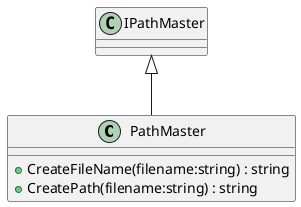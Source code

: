 @startuml
class PathMaster {
    + CreateFileName(filename:string) : string
    + CreatePath(filename:string) : string
}
IPathMaster <|-- PathMaster
@enduml
